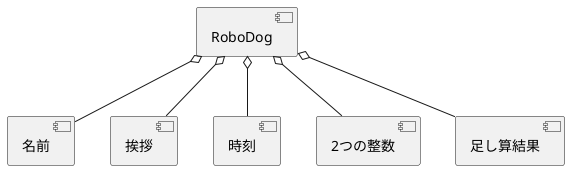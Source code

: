 @startuml RoboDog
skinparam  ComponentFontStyle rectange 

' robodog
[RoboDog] o-- [名前]
[RoboDog] o-- [挨拶]
[RoboDog] o-- [時刻]
[RoboDog] o-- [2つの整数]
[RoboDog] o-- [足し算結果]
@enduml